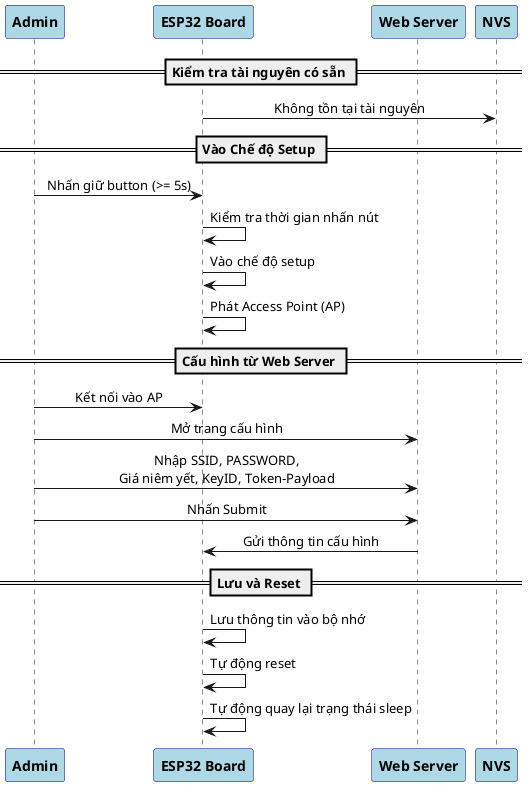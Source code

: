 @startuml
skinparam sequenceMessageAlign center
skinparam sequenceArrowThickness 1
skinparam ParticipantBackgroundColor lightblue
skinparam ParticipantBorderColor darkblue
skinparam ParticipantFontStyle bold

participant "Admin" as Admin
participant "ESP32 Board" as Board
participant "Web Server" as WebServer
participant "NVS" as NVS
== Kiểm tra tài nguyên có sẵn ==
Board -> NVS  : Không tồn tại tài nguyên
== Vào Chế độ Setup ==
Admin -> Board : Nhấn giữ button (>= 5s)
Board -> Board : Kiểm tra thời gian nhấn nút
Board -> Board : Vào chế độ setup
Board -> Board : Phát Access Point (AP)

== Cấu hình từ Web Server ==
Admin -> Board : Kết nối vào AP
Admin -> WebServer : Mở trang cấu hình
Admin -> WebServer : Nhập SSID, PASSWORD,\nGiá niêm yết, KeyID, Token-Payload
Admin -> WebServer : Nhấn Submit
WebServer -> Board : Gửi thông tin cấu hình

== Lưu và Reset ==
Board -> Board : Lưu thông tin vào bộ nhớ
Board -> Board : Tự động reset
Board -> Board : Tự động quay lại trạng thái sleep

@enduml

